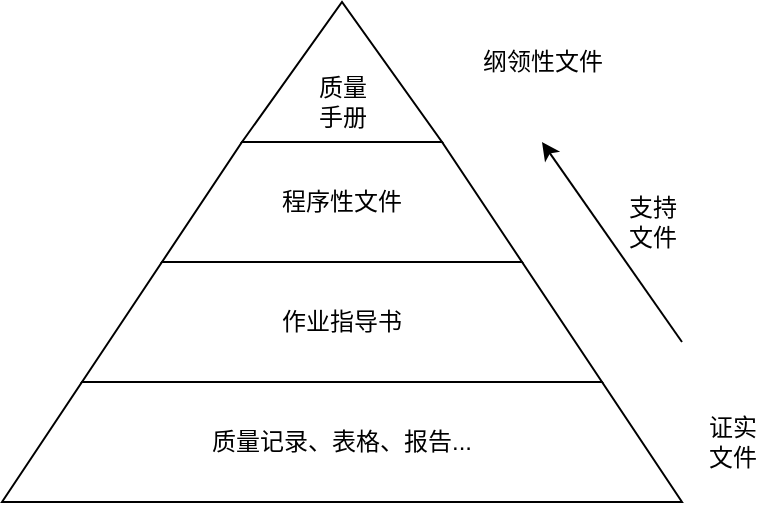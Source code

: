 <mxfile>
    <diagram id="I8lGcoAkGDV10Wbcn9Jn" name="第 1 页">
        <mxGraphModel dx="693" dy="532" grid="0" gridSize="10" guides="1" tooltips="1" connect="1" arrows="1" fold="1" page="1" pageScale="1" pageWidth="827" pageHeight="1169" math="0" shadow="0">
            <root>
                <mxCell id="0"/>
                <mxCell id="1" parent="0"/>
                <mxCell id="2" value="" style="triangle;whiteSpace=wrap;html=1;direction=north;" vertex="1" parent="1">
                    <mxGeometry x="370" y="740" width="80" height="60" as="geometry"/>
                </mxCell>
                <mxCell id="3" value="程序性文件" style="shape=trapezoid;perimeter=trapezoidPerimeter;whiteSpace=wrap;html=1;fixedSize=1;size=40;" vertex="1" parent="1">
                    <mxGeometry x="320" y="740" width="180" height="60" as="geometry"/>
                </mxCell>
                <mxCell id="4" value="" style="triangle;whiteSpace=wrap;html=1;direction=north;" vertex="1" parent="1">
                    <mxGeometry x="360" y="670" width="100" height="70" as="geometry"/>
                </mxCell>
                <mxCell id="6" value="质量&lt;br&gt;手册" style="text;html=1;align=center;verticalAlign=middle;resizable=0;points=[];autosize=1;strokeColor=none;fillColor=none;" vertex="1" parent="1">
                    <mxGeometry x="385" y="700" width="50" height="40" as="geometry"/>
                </mxCell>
                <mxCell id="7" value="作业指导书" style="shape=trapezoid;perimeter=trapezoidPerimeter;whiteSpace=wrap;html=1;fixedSize=1;size=40;" vertex="1" parent="1">
                    <mxGeometry x="280" y="800" width="260" height="60" as="geometry"/>
                </mxCell>
                <mxCell id="8" value="质量记录、表格、报告..." style="shape=trapezoid;perimeter=trapezoidPerimeter;whiteSpace=wrap;html=1;fixedSize=1;size=40;" vertex="1" parent="1">
                    <mxGeometry x="240" y="860" width="340" height="60" as="geometry"/>
                </mxCell>
                <mxCell id="9" value="证实&lt;br&gt;文件" style="text;html=1;align=center;verticalAlign=middle;resizable=0;points=[];autosize=1;strokeColor=none;fillColor=none;" vertex="1" parent="1">
                    <mxGeometry x="580" y="870" width="50" height="40" as="geometry"/>
                </mxCell>
                <mxCell id="11" value="" style="endArrow=classic;html=1;" edge="1" parent="1">
                    <mxGeometry width="50" height="50" relative="1" as="geometry">
                        <mxPoint x="580" y="840" as="sourcePoint"/>
                        <mxPoint x="510" y="740" as="targetPoint"/>
                    </mxGeometry>
                </mxCell>
                <mxCell id="12" value="支持&lt;br&gt;文件" style="text;html=1;align=center;verticalAlign=middle;resizable=0;points=[];autosize=1;strokeColor=none;fillColor=none;" vertex="1" parent="1">
                    <mxGeometry x="540" y="760" width="50" height="40" as="geometry"/>
                </mxCell>
                <mxCell id="14" value="纲领性文件" style="text;html=1;align=center;verticalAlign=middle;resizable=0;points=[];autosize=1;strokeColor=none;fillColor=none;" vertex="1" parent="1">
                    <mxGeometry x="470" y="685" width="80" height="30" as="geometry"/>
                </mxCell>
            </root>
        </mxGraphModel>
    </diagram>
</mxfile>